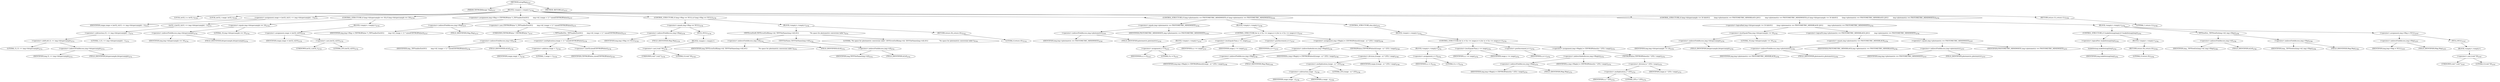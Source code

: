 digraph "setupMap" {  
"60958" [label = <(METHOD,setupMap)<SUB>2727</SUB>> ]
"60959" [label = <(PARAM,TIFFRGBAImage *img)<SUB>2727</SUB>> ]
"60960" [label = <(BLOCK,&lt;empty&gt;,&lt;empty&gt;)<SUB>2728</SUB>> ]
"60961" [label = <(LOCAL,int32_t x: int32_t)<SUB>2729</SUB>> ]
"60962" [label = <(LOCAL,int32_t range: int32_t)<SUB>2729</SUB>> ]
"60963" [label = <(&lt;operator&gt;.assignment,range = (int32_t)((1L &lt;&lt; img-&gt;bitspersample) - 1))<SUB>2731</SUB>> ]
"60964" [label = <(IDENTIFIER,range,range = (int32_t)((1L &lt;&lt; img-&gt;bitspersample) - 1))<SUB>2731</SUB>> ]
"60965" [label = <(int32_t,(int32_t)((1L &lt;&lt; img-&gt;bitspersample) - 1))<SUB>2731</SUB>> ]
"60966" [label = <(&lt;operator&gt;.subtraction,(1L &lt;&lt; img-&gt;bitspersample) - 1)<SUB>2731</SUB>> ]
"60967" [label = <(&lt;operator&gt;.shiftLeft,1L &lt;&lt; img-&gt;bitspersample)<SUB>2731</SUB>> ]
"60968" [label = <(LITERAL,1L,1L &lt;&lt; img-&gt;bitspersample)<SUB>2731</SUB>> ]
"60969" [label = <(&lt;operator&gt;.indirectFieldAccess,img-&gt;bitspersample)<SUB>2731</SUB>> ]
"60970" [label = <(IDENTIFIER,img,1L &lt;&lt; img-&gt;bitspersample)<SUB>2731</SUB>> ]
"60971" [label = <(FIELD_IDENTIFIER,bitspersample,bitspersample)<SUB>2731</SUB>> ]
"60972" [label = <(LITERAL,1,(1L &lt;&lt; img-&gt;bitspersample) - 1)<SUB>2731</SUB>> ]
"60973" [label = <(CONTROL_STRUCTURE,if (img-&gt;bitspersample == 16),if (img-&gt;bitspersample == 16))<SUB>2734</SUB>> ]
"60974" [label = <(&lt;operator&gt;.equals,img-&gt;bitspersample == 16)<SUB>2734</SUB>> ]
"60975" [label = <(&lt;operator&gt;.indirectFieldAccess,img-&gt;bitspersample)<SUB>2734</SUB>> ]
"60976" [label = <(IDENTIFIER,img,img-&gt;bitspersample == 16)<SUB>2734</SUB>> ]
"60977" [label = <(FIELD_IDENTIFIER,bitspersample,bitspersample)<SUB>2734</SUB>> ]
"60978" [label = <(LITERAL,16,img-&gt;bitspersample == 16)<SUB>2734</SUB>> ]
"60979" [label = <(BLOCK,&lt;empty&gt;,&lt;empty&gt;)<SUB>2735</SUB>> ]
"60980" [label = <(&lt;operator&gt;.assignment,range = (int32_t)255)<SUB>2735</SUB>> ]
"60981" [label = <(IDENTIFIER,range,range = (int32_t)255)<SUB>2735</SUB>> ]
"60982" [label = <(&lt;operator&gt;.cast,(int32_t)255)<SUB>2735</SUB>> ]
"60983" [label = <(UNKNOWN,int32_t,int32_t)<SUB>2735</SUB>> ]
"60984" [label = <(LITERAL,255,(int32_t)255)<SUB>2735</SUB>> ]
"60985" [label = <(&lt;operator&gt;.assignment,img-&gt;Map = (TIFFRGBValue *)_TIFFmallocExt(\012        img-&gt;tif, (range + 1) * sizeof(TIFFRGBValue)))<SUB>2737</SUB>> ]
"60986" [label = <(&lt;operator&gt;.indirectFieldAccess,img-&gt;Map)<SUB>2737</SUB>> ]
"60987" [label = <(IDENTIFIER,img,img-&gt;Map = (TIFFRGBValue *)_TIFFmallocExt(\012        img-&gt;tif, (range + 1) * sizeof(TIFFRGBValue)))<SUB>2737</SUB>> ]
"60988" [label = <(FIELD_IDENTIFIER,Map,Map)<SUB>2737</SUB>> ]
"60989" [label = <(&lt;operator&gt;.cast,(TIFFRGBValue *)_TIFFmallocExt(\012        img-&gt;tif, (range + 1) * sizeof(TIFFRGBValue)))<SUB>2737</SUB>> ]
"60990" [label = <(UNKNOWN,TIFFRGBValue *,TIFFRGBValue *)<SUB>2737</SUB>> ]
"60991" [label = <(_TIFFmallocExt,_TIFFmallocExt(\012        img-&gt;tif, (range + 1) * sizeof(TIFFRGBValue)))<SUB>2737</SUB>> ]
"60992" [label = <(&lt;operator&gt;.indirectFieldAccess,img-&gt;tif)<SUB>2738</SUB>> ]
"60993" [label = <(IDENTIFIER,img,_TIFFmallocExt(\012        img-&gt;tif, (range + 1) * sizeof(TIFFRGBValue)))<SUB>2738</SUB>> ]
"60994" [label = <(FIELD_IDENTIFIER,tif,tif)<SUB>2738</SUB>> ]
"60995" [label = <(&lt;operator&gt;.multiplication,(range + 1) * sizeof(TIFFRGBValue))<SUB>2738</SUB>> ]
"60996" [label = <(&lt;operator&gt;.addition,range + 1)<SUB>2738</SUB>> ]
"60997" [label = <(IDENTIFIER,range,range + 1)<SUB>2738</SUB>> ]
"60998" [label = <(LITERAL,1,range + 1)<SUB>2738</SUB>> ]
"60999" [label = <(&lt;operator&gt;.sizeOf,sizeof(TIFFRGBValue))<SUB>2738</SUB>> ]
"61000" [label = <(IDENTIFIER,TIFFRGBValue,sizeof(TIFFRGBValue))<SUB>2738</SUB>> ]
"61001" [label = <(CONTROL_STRUCTURE,if (img-&gt;Map == NULL),if (img-&gt;Map == NULL))<SUB>2739</SUB>> ]
"61002" [label = <(&lt;operator&gt;.equals,img-&gt;Map == NULL)<SUB>2739</SUB>> ]
"61003" [label = <(&lt;operator&gt;.indirectFieldAccess,img-&gt;Map)<SUB>2739</SUB>> ]
"61004" [label = <(IDENTIFIER,img,img-&gt;Map == NULL)<SUB>2739</SUB>> ]
"61005" [label = <(FIELD_IDENTIFIER,Map,Map)<SUB>2739</SUB>> ]
"61006" [label = <(NULL,NULL)<SUB>2739</SUB>> ]
"61007" [label = <(BLOCK,&lt;empty&gt;,&lt;empty&gt;)> ]
"61008" [label = <(&lt;operator&gt;.cast,(void *)0)<SUB>2739</SUB>> ]
"61009" [label = <(UNKNOWN,void *,void *)<SUB>2739</SUB>> ]
"61010" [label = <(LITERAL,0,(void *)0)<SUB>2739</SUB>> ]
"61011" [label = <(BLOCK,&lt;empty&gt;,&lt;empty&gt;)<SUB>2740</SUB>> ]
"61012" [label = <(TIFFErrorExtR,TIFFErrorExtR(img-&gt;tif, TIFFFileName(img-&gt;tif),\012                      &quot;No space for photometric conversion table&quot;))<SUB>2741</SUB>> ]
"61013" [label = <(&lt;operator&gt;.indirectFieldAccess,img-&gt;tif)<SUB>2741</SUB>> ]
"61014" [label = <(IDENTIFIER,img,TIFFErrorExtR(img-&gt;tif, TIFFFileName(img-&gt;tif),\012                      &quot;No space for photometric conversion table&quot;))<SUB>2741</SUB>> ]
"61015" [label = <(FIELD_IDENTIFIER,tif,tif)<SUB>2741</SUB>> ]
"61016" [label = <(TIFFFileName,TIFFFileName(img-&gt;tif))<SUB>2741</SUB>> ]
"61017" [label = <(&lt;operator&gt;.indirectFieldAccess,img-&gt;tif)<SUB>2741</SUB>> ]
"61018" [label = <(IDENTIFIER,img,TIFFFileName(img-&gt;tif))<SUB>2741</SUB>> ]
"61019" [label = <(FIELD_IDENTIFIER,tif,tif)<SUB>2741</SUB>> ]
"61020" [label = <(LITERAL,&quot;No space for photometric conversion table&quot;,TIFFErrorExtR(img-&gt;tif, TIFFFileName(img-&gt;tif),\012                      &quot;No space for photometric conversion table&quot;))<SUB>2742</SUB>> ]
"61021" [label = <(RETURN,return (0);,return (0);)<SUB>2743</SUB>> ]
"61022" [label = <(LITERAL,0,return (0);)<SUB>2743</SUB>> ]
"61023" [label = <(CONTROL_STRUCTURE,if (img-&gt;photometric == PHOTOMETRIC_MINISWHITE),if (img-&gt;photometric == PHOTOMETRIC_MINISWHITE))<SUB>2745</SUB>> ]
"61024" [label = <(&lt;operator&gt;.equals,img-&gt;photometric == PHOTOMETRIC_MINISWHITE)<SUB>2745</SUB>> ]
"61025" [label = <(&lt;operator&gt;.indirectFieldAccess,img-&gt;photometric)<SUB>2745</SUB>> ]
"61026" [label = <(IDENTIFIER,img,img-&gt;photometric == PHOTOMETRIC_MINISWHITE)<SUB>2745</SUB>> ]
"61027" [label = <(FIELD_IDENTIFIER,photometric,photometric)<SUB>2745</SUB>> ]
"61028" [label = <(IDENTIFIER,PHOTOMETRIC_MINISWHITE,img-&gt;photometric == PHOTOMETRIC_MINISWHITE)<SUB>2745</SUB>> ]
"61029" [label = <(BLOCK,&lt;empty&gt;,&lt;empty&gt;)<SUB>2746</SUB>> ]
"61030" [label = <(CONTROL_STRUCTURE,for (x = 0;x &lt;= range;x++),for (x = 0;x &lt;= range;x++))<SUB>2747</SUB>> ]
"61031" [label = <(BLOCK,&lt;empty&gt;,&lt;empty&gt;)<SUB>2747</SUB>> ]
"61032" [label = <(&lt;operator&gt;.assignment,x = 0)<SUB>2747</SUB>> ]
"61033" [label = <(IDENTIFIER,x,x = 0)<SUB>2747</SUB>> ]
"61034" [label = <(LITERAL,0,x = 0)<SUB>2747</SUB>> ]
"61035" [label = <(&lt;operator&gt;.lessEqualsThan,x &lt;= range)<SUB>2747</SUB>> ]
"61036" [label = <(IDENTIFIER,x,x &lt;= range)<SUB>2747</SUB>> ]
"61037" [label = <(IDENTIFIER,range,x &lt;= range)<SUB>2747</SUB>> ]
"61038" [label = <(&lt;operator&gt;.postIncrement,x++)<SUB>2747</SUB>> ]
"61039" [label = <(IDENTIFIER,x,x++)<SUB>2747</SUB>> ]
"61040" [label = <(&lt;operator&gt;.assignment,img-&gt;Map[x] = (TIFFRGBValue)(((range - x) * 255) / range))<SUB>2748</SUB>> ]
"61041" [label = <(&lt;operator&gt;.indirectIndexAccess,img-&gt;Map[x])<SUB>2748</SUB>> ]
"61042" [label = <(&lt;operator&gt;.indirectFieldAccess,img-&gt;Map)<SUB>2748</SUB>> ]
"61043" [label = <(IDENTIFIER,img,img-&gt;Map[x] = (TIFFRGBValue)(((range - x) * 255) / range))<SUB>2748</SUB>> ]
"61044" [label = <(FIELD_IDENTIFIER,Map,Map)<SUB>2748</SUB>> ]
"61045" [label = <(IDENTIFIER,x,img-&gt;Map[x] = (TIFFRGBValue)(((range - x) * 255) / range))<SUB>2748</SUB>> ]
"61046" [label = <(TIFFRGBValue,(TIFFRGBValue)(((range - x) * 255) / range))<SUB>2748</SUB>> ]
"61047" [label = <(&lt;operator&gt;.division,((range - x) * 255) / range)<SUB>2748</SUB>> ]
"61048" [label = <(&lt;operator&gt;.multiplication,(range - x) * 255)<SUB>2748</SUB>> ]
"61049" [label = <(&lt;operator&gt;.subtraction,range - x)<SUB>2748</SUB>> ]
"61050" [label = <(IDENTIFIER,range,range - x)<SUB>2748</SUB>> ]
"61051" [label = <(IDENTIFIER,x,range - x)<SUB>2748</SUB>> ]
"61052" [label = <(LITERAL,255,(range - x) * 255)<SUB>2748</SUB>> ]
"61053" [label = <(IDENTIFIER,range,((range - x) * 255) / range)<SUB>2748</SUB>> ]
"61054" [label = <(CONTROL_STRUCTURE,else,else)<SUB>2751</SUB>> ]
"61055" [label = <(BLOCK,&lt;empty&gt;,&lt;empty&gt;)<SUB>2751</SUB>> ]
"61056" [label = <(CONTROL_STRUCTURE,for (x = 0;x &lt;= range;x++),for (x = 0;x &lt;= range;x++))<SUB>2752</SUB>> ]
"61057" [label = <(BLOCK,&lt;empty&gt;,&lt;empty&gt;)<SUB>2752</SUB>> ]
"61058" [label = <(&lt;operator&gt;.assignment,x = 0)<SUB>2752</SUB>> ]
"61059" [label = <(IDENTIFIER,x,x = 0)<SUB>2752</SUB>> ]
"61060" [label = <(LITERAL,0,x = 0)<SUB>2752</SUB>> ]
"61061" [label = <(&lt;operator&gt;.lessEqualsThan,x &lt;= range)<SUB>2752</SUB>> ]
"61062" [label = <(IDENTIFIER,x,x &lt;= range)<SUB>2752</SUB>> ]
"61063" [label = <(IDENTIFIER,range,x &lt;= range)<SUB>2752</SUB>> ]
"61064" [label = <(&lt;operator&gt;.postIncrement,x++)<SUB>2752</SUB>> ]
"61065" [label = <(IDENTIFIER,x,x++)<SUB>2752</SUB>> ]
"61066" [label = <(&lt;operator&gt;.assignment,img-&gt;Map[x] = (TIFFRGBValue)((x * 255) / range))<SUB>2753</SUB>> ]
"61067" [label = <(&lt;operator&gt;.indirectIndexAccess,img-&gt;Map[x])<SUB>2753</SUB>> ]
"61068" [label = <(&lt;operator&gt;.indirectFieldAccess,img-&gt;Map)<SUB>2753</SUB>> ]
"61069" [label = <(IDENTIFIER,img,img-&gt;Map[x] = (TIFFRGBValue)((x * 255) / range))<SUB>2753</SUB>> ]
"61070" [label = <(FIELD_IDENTIFIER,Map,Map)<SUB>2753</SUB>> ]
"61071" [label = <(IDENTIFIER,x,img-&gt;Map[x] = (TIFFRGBValue)((x * 255) / range))<SUB>2753</SUB>> ]
"61072" [label = <(TIFFRGBValue,(TIFFRGBValue)((x * 255) / range))<SUB>2753</SUB>> ]
"61073" [label = <(&lt;operator&gt;.division,(x * 255) / range)<SUB>2753</SUB>> ]
"61074" [label = <(&lt;operator&gt;.multiplication,x * 255)<SUB>2753</SUB>> ]
"61075" [label = <(IDENTIFIER,x,x * 255)<SUB>2753</SUB>> ]
"61076" [label = <(LITERAL,255,x * 255)<SUB>2753</SUB>> ]
"61077" [label = <(IDENTIFIER,range,(x * 255) / range)<SUB>2753</SUB>> ]
"61078" [label = <(CONTROL_STRUCTURE,if (img-&gt;bitspersample &lt;= 16 &amp;&amp;\012        (img-&gt;photometric == PHOTOMETRIC_MINISBLACK ||\012         img-&gt;photometric == PHOTOMETRIC_MINISWHITE)),if (img-&gt;bitspersample &lt;= 16 &amp;&amp;\012        (img-&gt;photometric == PHOTOMETRIC_MINISBLACK ||\012         img-&gt;photometric == PHOTOMETRIC_MINISWHITE)))<SUB>2755</SUB>> ]
"61079" [label = <(&lt;operator&gt;.logicalAnd,img-&gt;bitspersample &lt;= 16 &amp;&amp;\012        (img-&gt;photometric == PHOTOMETRIC_MINISBLACK ||\012         img-&gt;photometric == PHOTOMETRIC_MINISWHITE))<SUB>2755</SUB>> ]
"61080" [label = <(&lt;operator&gt;.lessEqualsThan,img-&gt;bitspersample &lt;= 16)<SUB>2755</SUB>> ]
"61081" [label = <(&lt;operator&gt;.indirectFieldAccess,img-&gt;bitspersample)<SUB>2755</SUB>> ]
"61082" [label = <(IDENTIFIER,img,img-&gt;bitspersample &lt;= 16)<SUB>2755</SUB>> ]
"61083" [label = <(FIELD_IDENTIFIER,bitspersample,bitspersample)<SUB>2755</SUB>> ]
"61084" [label = <(LITERAL,16,img-&gt;bitspersample &lt;= 16)<SUB>2755</SUB>> ]
"61085" [label = <(&lt;operator&gt;.logicalOr,img-&gt;photometric == PHOTOMETRIC_MINISBLACK ||\012         img-&gt;photometric == PHOTOMETRIC_MINISWHITE)<SUB>2756</SUB>> ]
"61086" [label = <(&lt;operator&gt;.equals,img-&gt;photometric == PHOTOMETRIC_MINISBLACK)<SUB>2756</SUB>> ]
"61087" [label = <(&lt;operator&gt;.indirectFieldAccess,img-&gt;photometric)<SUB>2756</SUB>> ]
"61088" [label = <(IDENTIFIER,img,img-&gt;photometric == PHOTOMETRIC_MINISBLACK)<SUB>2756</SUB>> ]
"61089" [label = <(FIELD_IDENTIFIER,photometric,photometric)<SUB>2756</SUB>> ]
"61090" [label = <(IDENTIFIER,PHOTOMETRIC_MINISBLACK,img-&gt;photometric == PHOTOMETRIC_MINISBLACK)<SUB>2756</SUB>> ]
"61091" [label = <(&lt;operator&gt;.equals,img-&gt;photometric == PHOTOMETRIC_MINISWHITE)<SUB>2757</SUB>> ]
"61092" [label = <(&lt;operator&gt;.indirectFieldAccess,img-&gt;photometric)<SUB>2757</SUB>> ]
"61093" [label = <(IDENTIFIER,img,img-&gt;photometric == PHOTOMETRIC_MINISWHITE)<SUB>2757</SUB>> ]
"61094" [label = <(FIELD_IDENTIFIER,photometric,photometric)<SUB>2757</SUB>> ]
"61095" [label = <(IDENTIFIER,PHOTOMETRIC_MINISWHITE,img-&gt;photometric == PHOTOMETRIC_MINISWHITE)<SUB>2757</SUB>> ]
"61096" [label = <(BLOCK,&lt;empty&gt;,&lt;empty&gt;)<SUB>2758</SUB>> ]
"61097" [label = <(CONTROL_STRUCTURE,if (!makebwmap(img)),if (!makebwmap(img)))<SUB>2763</SUB>> ]
"61098" [label = <(&lt;operator&gt;.logicalNot,!makebwmap(img))<SUB>2763</SUB>> ]
"61099" [label = <(makebwmap,makebwmap(img))<SUB>2763</SUB>> ]
"61100" [label = <(IDENTIFIER,img,makebwmap(img))<SUB>2763</SUB>> ]
"61101" [label = <(BLOCK,&lt;empty&gt;,&lt;empty&gt;)<SUB>2764</SUB>> ]
"61102" [label = <(RETURN,return (0);,return (0);)<SUB>2764</SUB>> ]
"61103" [label = <(LITERAL,0,return (0);)<SUB>2764</SUB>> ]
"61104" [label = <(_TIFFfreeExt,_TIFFfreeExt(img-&gt;tif, img-&gt;Map))<SUB>2766</SUB>> ]
"61105" [label = <(&lt;operator&gt;.indirectFieldAccess,img-&gt;tif)<SUB>2766</SUB>> ]
"61106" [label = <(IDENTIFIER,img,_TIFFfreeExt(img-&gt;tif, img-&gt;Map))<SUB>2766</SUB>> ]
"61107" [label = <(FIELD_IDENTIFIER,tif,tif)<SUB>2766</SUB>> ]
"61108" [label = <(&lt;operator&gt;.indirectFieldAccess,img-&gt;Map)<SUB>2766</SUB>> ]
"61109" [label = <(IDENTIFIER,img,_TIFFfreeExt(img-&gt;tif, img-&gt;Map))<SUB>2766</SUB>> ]
"61110" [label = <(FIELD_IDENTIFIER,Map,Map)<SUB>2766</SUB>> ]
"61111" [label = <(&lt;operator&gt;.assignment,img-&gt;Map = NULL)<SUB>2767</SUB>> ]
"61112" [label = <(&lt;operator&gt;.indirectFieldAccess,img-&gt;Map)<SUB>2767</SUB>> ]
"61113" [label = <(IDENTIFIER,img,img-&gt;Map = NULL)<SUB>2767</SUB>> ]
"61114" [label = <(FIELD_IDENTIFIER,Map,Map)<SUB>2767</SUB>> ]
"61115" [label = <(NULL,NULL)<SUB>2767</SUB>> ]
"61116" [label = <(BLOCK,&lt;empty&gt;,&lt;empty&gt;)> ]
"61117" [label = <(&lt;operator&gt;.cast,(void *)0)<SUB>2767</SUB>> ]
"61118" [label = <(UNKNOWN,void *,void *)<SUB>2767</SUB>> ]
"61119" [label = <(LITERAL,0,(void *)0)<SUB>2767</SUB>> ]
"61120" [label = <(RETURN,return (1);,return (1);)<SUB>2769</SUB>> ]
"61121" [label = <(LITERAL,1,return (1);)<SUB>2769</SUB>> ]
"61122" [label = <(METHOD_RETURN,int)<SUB>2727</SUB>> ]
  "60958" -> "60959" 
  "60958" -> "60960" 
  "60958" -> "61122" 
  "60960" -> "60961" 
  "60960" -> "60962" 
  "60960" -> "60963" 
  "60960" -> "60973" 
  "60960" -> "60985" 
  "60960" -> "61001" 
  "60960" -> "61023" 
  "60960" -> "61078" 
  "60960" -> "61120" 
  "60963" -> "60964" 
  "60963" -> "60965" 
  "60965" -> "60966" 
  "60966" -> "60967" 
  "60966" -> "60972" 
  "60967" -> "60968" 
  "60967" -> "60969" 
  "60969" -> "60970" 
  "60969" -> "60971" 
  "60973" -> "60974" 
  "60973" -> "60979" 
  "60974" -> "60975" 
  "60974" -> "60978" 
  "60975" -> "60976" 
  "60975" -> "60977" 
  "60979" -> "60980" 
  "60980" -> "60981" 
  "60980" -> "60982" 
  "60982" -> "60983" 
  "60982" -> "60984" 
  "60985" -> "60986" 
  "60985" -> "60989" 
  "60986" -> "60987" 
  "60986" -> "60988" 
  "60989" -> "60990" 
  "60989" -> "60991" 
  "60991" -> "60992" 
  "60991" -> "60995" 
  "60992" -> "60993" 
  "60992" -> "60994" 
  "60995" -> "60996" 
  "60995" -> "60999" 
  "60996" -> "60997" 
  "60996" -> "60998" 
  "60999" -> "61000" 
  "61001" -> "61002" 
  "61001" -> "61011" 
  "61002" -> "61003" 
  "61002" -> "61006" 
  "61003" -> "61004" 
  "61003" -> "61005" 
  "61006" -> "61007" 
  "61007" -> "61008" 
  "61008" -> "61009" 
  "61008" -> "61010" 
  "61011" -> "61012" 
  "61011" -> "61021" 
  "61012" -> "61013" 
  "61012" -> "61016" 
  "61012" -> "61020" 
  "61013" -> "61014" 
  "61013" -> "61015" 
  "61016" -> "61017" 
  "61017" -> "61018" 
  "61017" -> "61019" 
  "61021" -> "61022" 
  "61023" -> "61024" 
  "61023" -> "61029" 
  "61023" -> "61054" 
  "61024" -> "61025" 
  "61024" -> "61028" 
  "61025" -> "61026" 
  "61025" -> "61027" 
  "61029" -> "61030" 
  "61030" -> "61031" 
  "61030" -> "61035" 
  "61030" -> "61038" 
  "61030" -> "61040" 
  "61031" -> "61032" 
  "61032" -> "61033" 
  "61032" -> "61034" 
  "61035" -> "61036" 
  "61035" -> "61037" 
  "61038" -> "61039" 
  "61040" -> "61041" 
  "61040" -> "61046" 
  "61041" -> "61042" 
  "61041" -> "61045" 
  "61042" -> "61043" 
  "61042" -> "61044" 
  "61046" -> "61047" 
  "61047" -> "61048" 
  "61047" -> "61053" 
  "61048" -> "61049" 
  "61048" -> "61052" 
  "61049" -> "61050" 
  "61049" -> "61051" 
  "61054" -> "61055" 
  "61055" -> "61056" 
  "61056" -> "61057" 
  "61056" -> "61061" 
  "61056" -> "61064" 
  "61056" -> "61066" 
  "61057" -> "61058" 
  "61058" -> "61059" 
  "61058" -> "61060" 
  "61061" -> "61062" 
  "61061" -> "61063" 
  "61064" -> "61065" 
  "61066" -> "61067" 
  "61066" -> "61072" 
  "61067" -> "61068" 
  "61067" -> "61071" 
  "61068" -> "61069" 
  "61068" -> "61070" 
  "61072" -> "61073" 
  "61073" -> "61074" 
  "61073" -> "61077" 
  "61074" -> "61075" 
  "61074" -> "61076" 
  "61078" -> "61079" 
  "61078" -> "61096" 
  "61079" -> "61080" 
  "61079" -> "61085" 
  "61080" -> "61081" 
  "61080" -> "61084" 
  "61081" -> "61082" 
  "61081" -> "61083" 
  "61085" -> "61086" 
  "61085" -> "61091" 
  "61086" -> "61087" 
  "61086" -> "61090" 
  "61087" -> "61088" 
  "61087" -> "61089" 
  "61091" -> "61092" 
  "61091" -> "61095" 
  "61092" -> "61093" 
  "61092" -> "61094" 
  "61096" -> "61097" 
  "61096" -> "61104" 
  "61096" -> "61111" 
  "61097" -> "61098" 
  "61097" -> "61101" 
  "61098" -> "61099" 
  "61099" -> "61100" 
  "61101" -> "61102" 
  "61102" -> "61103" 
  "61104" -> "61105" 
  "61104" -> "61108" 
  "61105" -> "61106" 
  "61105" -> "61107" 
  "61108" -> "61109" 
  "61108" -> "61110" 
  "61111" -> "61112" 
  "61111" -> "61115" 
  "61112" -> "61113" 
  "61112" -> "61114" 
  "61115" -> "61116" 
  "61116" -> "61117" 
  "61117" -> "61118" 
  "61117" -> "61119" 
  "61120" -> "61121" 
}
